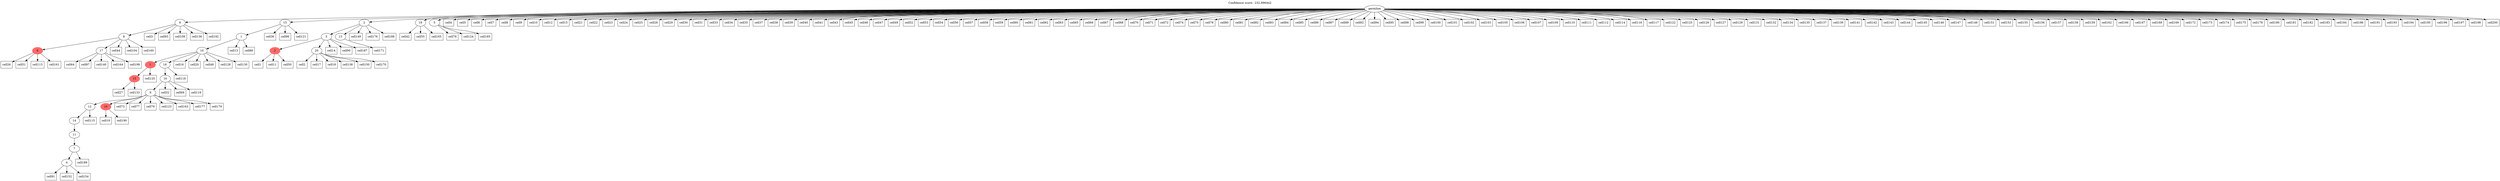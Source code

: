 digraph g {
	"22" -> "23";
	"23" [color=indianred1, style=filled, label="6"];
	"22" -> "24";
	"24" [label="17"];
	"21" -> "22";
	"22" [label="8"];
	"18" -> "19";
	"19" [color=indianred1, style=filled, label="15"];
	"15" -> "16";
	"16" [label="4"];
	"14" -> "15";
	"15" [label="7"];
	"13" -> "14";
	"14" [label="11"];
	"12" -> "13";
	"13" [label="14"];
	"11" -> "12";
	"12" [label="12"];
	"11" -> "17";
	"17" [color=indianred1, style=filled, label="10"];
	"10" -> "11";
	"11" [label="9"];
	"9" -> "10";
	"10" [label="16"];
	"8" -> "9";
	"9" [label="18"];
	"8" -> "18";
	"18" [color=indianred1, style=filled, label="1"];
	"7" -> "8";
	"8" [label="10"];
	"6" -> "7";
	"7" [label="1"];
	"2" -> "3";
	"3" [color=indianred1, style=filled, label="2"];
	"2" -> "4";
	"4" [label="20"];
	"1" -> "2";
	"2" [label="3"];
	"1" -> "5";
	"5" [label="13"];
	"0" -> "1";
	"1" [label="2"];
	"0" -> "6";
	"6" [label="15"];
	"0" -> "20";
	"20" [label="19"];
	"0" -> "21";
	"21" [label="6"];
	"0" -> "25";
	"25" [label="5"];
	"0" [label="germline"];
	"3" -> "cell1";
	"cell1" [shape=box];
	"4" -> "cell2";
	"cell2" [shape=box];
	"21" -> "cell3";
	"cell3" [shape=box];
	"0" -> "cell4";
	"cell4" [shape=box];
	"0" -> "cell5";
	"cell5" [shape=box];
	"0" -> "cell6";
	"cell6" [shape=box];
	"0" -> "cell7";
	"cell7" [shape=box];
	"0" -> "cell8";
	"cell8" [shape=box];
	"0" -> "cell9";
	"cell9" [shape=box];
	"0" -> "cell10";
	"cell10" [shape=box];
	"3" -> "cell11";
	"cell11" [shape=box];
	"0" -> "cell12";
	"cell12" [shape=box];
	"7" -> "cell13";
	"cell13" [shape=box];
	"2" -> "cell14";
	"cell14" [shape=box];
	"0" -> "cell15";
	"cell15" [shape=box];
	"8" -> "cell16";
	"cell16" [shape=box];
	"4" -> "cell17";
	"cell17" [shape=box];
	"4" -> "cell18";
	"cell18" [shape=box];
	"17" -> "cell19";
	"cell19" [shape=box];
	"8" -> "cell20";
	"cell20" [shape=box];
	"0" -> "cell21";
	"cell21" [shape=box];
	"0" -> "cell22";
	"cell22" [shape=box];
	"0" -> "cell23";
	"cell23" [shape=box];
	"0" -> "cell24";
	"cell24" [shape=box];
	"0" -> "cell25";
	"cell25" [shape=box];
	"23" -> "cell26";
	"cell26" [shape=box];
	"19" -> "cell27";
	"cell27" [shape=box];
	"0" -> "cell28";
	"cell28" [shape=box];
	"0" -> "cell29";
	"cell29" [shape=box];
	"0" -> "cell30";
	"cell30" [shape=box];
	"0" -> "cell31";
	"cell31" [shape=box];
	"10" -> "cell32";
	"cell32" [shape=box];
	"0" -> "cell33";
	"cell33" [shape=box];
	"0" -> "cell34";
	"cell34" [shape=box];
	"0" -> "cell35";
	"cell35" [shape=box];
	"6" -> "cell36";
	"cell36" [shape=box];
	"0" -> "cell37";
	"cell37" [shape=box];
	"0" -> "cell38";
	"cell38" [shape=box];
	"0" -> "cell39";
	"cell39" [shape=box];
	"0" -> "cell40";
	"cell40" [shape=box];
	"0" -> "cell41";
	"cell41" [shape=box];
	"20" -> "cell42";
	"cell42" [shape=box];
	"0" -> "cell43";
	"cell43" [shape=box];
	"22" -> "cell44";
	"cell44" [shape=box];
	"0" -> "cell45";
	"cell45" [shape=box];
	"0" -> "cell46";
	"cell46" [shape=box];
	"0" -> "cell47";
	"cell47" [shape=box];
	"8" -> "cell48";
	"cell48" [shape=box];
	"0" -> "cell49";
	"cell49" [shape=box];
	"3" -> "cell50";
	"cell50" [shape=box];
	"23" -> "cell51";
	"cell51" [shape=box];
	"0" -> "cell52";
	"cell52" [shape=box];
	"0" -> "cell53";
	"cell53" [shape=box];
	"0" -> "cell54";
	"cell54" [shape=box];
	"20" -> "cell55";
	"cell55" [shape=box];
	"0" -> "cell56";
	"cell56" [shape=box];
	"0" -> "cell57";
	"cell57" [shape=box];
	"0" -> "cell58";
	"cell58" [shape=box];
	"0" -> "cell59";
	"cell59" [shape=box];
	"0" -> "cell60";
	"cell60" [shape=box];
	"0" -> "cell61";
	"cell61" [shape=box];
	"0" -> "cell62";
	"cell62" [shape=box];
	"0" -> "cell63";
	"cell63" [shape=box];
	"24" -> "cell64";
	"cell64" [shape=box];
	"0" -> "cell65";
	"cell65" [shape=box];
	"0" -> "cell66";
	"cell66" [shape=box];
	"0" -> "cell67";
	"cell67" [shape=box];
	"0" -> "cell68";
	"cell68" [shape=box];
	"10" -> "cell69";
	"cell69" [shape=box];
	"0" -> "cell70";
	"cell70" [shape=box];
	"0" -> "cell71";
	"cell71" [shape=box];
	"0" -> "cell72";
	"cell72" [shape=box];
	"11" -> "cell73";
	"cell73" [shape=box];
	"0" -> "cell74";
	"cell74" [shape=box];
	"0" -> "cell75";
	"cell75" [shape=box];
	"0" -> "cell76";
	"cell76" [shape=box];
	"11" -> "cell77";
	"cell77" [shape=box];
	"25" -> "cell78";
	"cell78" [shape=box];
	"11" -> "cell79";
	"cell79" [shape=box];
	"0" -> "cell80";
	"cell80" [shape=box];
	"0" -> "cell81";
	"cell81" [shape=box];
	"0" -> "cell82";
	"cell82" [shape=box];
	"0" -> "cell83";
	"cell83" [shape=box];
	"0" -> "cell84";
	"cell84" [shape=box];
	"0" -> "cell85";
	"cell85" [shape=box];
	"0" -> "cell86";
	"cell86" [shape=box];
	"0" -> "cell87";
	"cell87" [shape=box];
	"7" -> "cell88";
	"cell88" [shape=box];
	"0" -> "cell89";
	"cell89" [shape=box];
	"2" -> "cell90";
	"cell90" [shape=box];
	"16" -> "cell91";
	"cell91" [shape=box];
	"0" -> "cell92";
	"cell92" [shape=box];
	"21" -> "cell93";
	"cell93" [shape=box];
	"0" -> "cell94";
	"cell94" [shape=box];
	"0" -> "cell95";
	"cell95" [shape=box];
	"6" -> "cell96";
	"cell96" [shape=box];
	"24" -> "cell97";
	"cell97" [shape=box];
	"0" -> "cell98";
	"cell98" [shape=box];
	"0" -> "cell99";
	"cell99" [shape=box];
	"0" -> "cell100";
	"cell100" [shape=box];
	"0" -> "cell101";
	"cell101" [shape=box];
	"0" -> "cell102";
	"cell102" [shape=box];
	"0" -> "cell103";
	"cell103" [shape=box];
	"22" -> "cell104";
	"cell104" [shape=box];
	"0" -> "cell105";
	"cell105" [shape=box];
	"0" -> "cell106";
	"cell106" [shape=box];
	"0" -> "cell107";
	"cell107" [shape=box];
	"21" -> "cell108";
	"cell108" [shape=box];
	"0" -> "cell109";
	"cell109" [shape=box];
	"0" -> "cell110";
	"cell110" [shape=box];
	"0" -> "cell111";
	"cell111" [shape=box];
	"0" -> "cell112";
	"cell112" [shape=box];
	"23" -> "cell113";
	"cell113" [shape=box];
	"0" -> "cell114";
	"cell114" [shape=box];
	"12" -> "cell115";
	"cell115" [shape=box];
	"0" -> "cell116";
	"cell116" [shape=box];
	"0" -> "cell117";
	"cell117" [shape=box];
	"9" -> "cell118";
	"cell118" [shape=box];
	"10" -> "cell119";
	"cell119" [shape=box];
	"18" -> "cell120";
	"cell120" [shape=box];
	"6" -> "cell121";
	"cell121" [shape=box];
	"0" -> "cell122";
	"cell122" [shape=box];
	"11" -> "cell123";
	"cell123" [shape=box];
	"25" -> "cell124";
	"cell124" [shape=box];
	"0" -> "cell125";
	"cell125" [shape=box];
	"0" -> "cell126";
	"cell126" [shape=box];
	"0" -> "cell127";
	"cell127" [shape=box];
	"8" -> "cell128";
	"cell128" [shape=box];
	"0" -> "cell129";
	"cell129" [shape=box];
	"8" -> "cell130";
	"cell130" [shape=box];
	"0" -> "cell131";
	"cell131" [shape=box];
	"0" -> "cell132";
	"cell132" [shape=box];
	"19" -> "cell133";
	"cell133" [shape=box];
	"0" -> "cell134";
	"cell134" [shape=box];
	"0" -> "cell135";
	"cell135" [shape=box];
	"21" -> "cell136";
	"cell136" [shape=box];
	"0" -> "cell137";
	"cell137" [shape=box];
	"4" -> "cell138";
	"cell138" [shape=box];
	"0" -> "cell139";
	"cell139" [shape=box];
	"24" -> "cell140";
	"cell140" [shape=box];
	"0" -> "cell141";
	"cell141" [shape=box];
	"0" -> "cell142";
	"cell142" [shape=box];
	"0" -> "cell143";
	"cell143" [shape=box];
	"0" -> "cell144";
	"cell144" [shape=box];
	"0" -> "cell145";
	"cell145" [shape=box];
	"0" -> "cell146";
	"cell146" [shape=box];
	"0" -> "cell147";
	"cell147" [shape=box];
	"0" -> "cell148";
	"cell148" [shape=box];
	"1" -> "cell149";
	"cell149" [shape=box];
	"4" -> "cell150";
	"cell150" [shape=box];
	"0" -> "cell151";
	"cell151" [shape=box];
	"16" -> "cell152";
	"cell152" [shape=box];
	"0" -> "cell153";
	"cell153" [shape=box];
	"16" -> "cell154";
	"cell154" [shape=box];
	"0" -> "cell155";
	"cell155" [shape=box];
	"0" -> "cell156";
	"cell156" [shape=box];
	"0" -> "cell157";
	"cell157" [shape=box];
	"0" -> "cell158";
	"cell158" [shape=box];
	"0" -> "cell159";
	"cell159" [shape=box];
	"22" -> "cell160";
	"cell160" [shape=box];
	"23" -> "cell161";
	"cell161" [shape=box];
	"0" -> "cell162";
	"cell162" [shape=box];
	"11" -> "cell163";
	"cell163" [shape=box];
	"24" -> "cell164";
	"cell164" [shape=box];
	"20" -> "cell165";
	"cell165" [shape=box];
	"0" -> "cell166";
	"cell166" [shape=box];
	"0" -> "cell167";
	"cell167" [shape=box];
	"0" -> "cell168";
	"cell168" [shape=box];
	"0" -> "cell169";
	"cell169" [shape=box];
	"4" -> "cell170";
	"cell170" [shape=box];
	"5" -> "cell171";
	"cell171" [shape=box];
	"0" -> "cell172";
	"cell172" [shape=box];
	"0" -> "cell173";
	"cell173" [shape=box];
	"0" -> "cell174";
	"cell174" [shape=box];
	"0" -> "cell175";
	"cell175" [shape=box];
	"1" -> "cell176";
	"cell176" [shape=box];
	"11" -> "cell177";
	"cell177" [shape=box];
	"0" -> "cell178";
	"cell178" [shape=box];
	"11" -> "cell179";
	"cell179" [shape=box];
	"0" -> "cell180";
	"cell180" [shape=box];
	"0" -> "cell181";
	"cell181" [shape=box];
	"0" -> "cell182";
	"cell182" [shape=box];
	"0" -> "cell183";
	"cell183" [shape=box];
	"0" -> "cell184";
	"cell184" [shape=box];
	"25" -> "cell185";
	"cell185" [shape=box];
	"0" -> "cell186";
	"cell186" [shape=box];
	"2" -> "cell187";
	"cell187" [shape=box];
	"1" -> "cell188";
	"cell188" [shape=box];
	"15" -> "cell189";
	"cell189" [shape=box];
	"17" -> "cell190";
	"cell190" [shape=box];
	"0" -> "cell191";
	"cell191" [shape=box];
	"21" -> "cell192";
	"cell192" [shape=box];
	"0" -> "cell193";
	"cell193" [shape=box];
	"0" -> "cell194";
	"cell194" [shape=box];
	"0" -> "cell195";
	"cell195" [shape=box];
	"0" -> "cell196";
	"cell196" [shape=box];
	"0" -> "cell197";
	"cell197" [shape=box];
	"0" -> "cell198";
	"cell198" [shape=box];
	"24" -> "cell199";
	"cell199" [shape=box];
	"0" -> "cell200";
	"cell200" [shape=box];
	labelloc="t";
	label="Confidence score: -232.896442";
}
